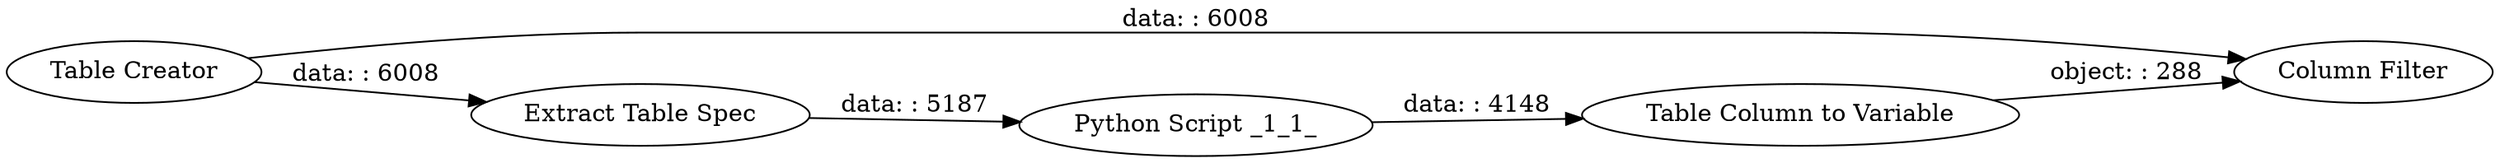 digraph {
	"-5614350204142595711_1" [label="Table Creator"]
	"-5614350204142595711_93" [label="Table Column to Variable"]
	"-5614350204142595711_92" [label="Python Script _1_1_"]
	"-5614350204142595711_52" [label="Column Filter"]
	"-5614350204142595711_80" [label="Extract Table Spec"]
	"-5614350204142595711_80" -> "-5614350204142595711_92" [label="data: : 5187"]
	"-5614350204142595711_1" -> "-5614350204142595711_52" [label="data: : 6008"]
	"-5614350204142595711_92" -> "-5614350204142595711_93" [label="data: : 4148"]
	"-5614350204142595711_93" -> "-5614350204142595711_52" [label="object: : 288"]
	"-5614350204142595711_1" -> "-5614350204142595711_80" [label="data: : 6008"]
	rankdir=LR
}
